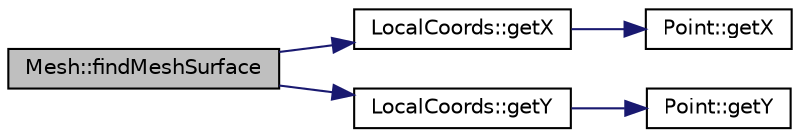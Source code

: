 digraph "Mesh::findMeshSurface"
{
  edge [fontname="Helvetica",fontsize="10",labelfontname="Helvetica",labelfontsize="10"];
  node [fontname="Helvetica",fontsize="10",shape=record];
  rankdir="LR";
  Node1 [label="Mesh::findMeshSurface",height=0.2,width=0.4,color="black", fillcolor="grey75", style="filled" fontcolor="black"];
  Node1 -> Node2 [color="midnightblue",fontsize="10",style="solid",fontname="Helvetica"];
  Node2 [label="LocalCoords::getX",height=0.2,width=0.4,color="black", fillcolor="white", style="filled",URL="$classLocalCoords.html#a9623e05ee2de4ace57a7595a154a3764",tooltip="Returns the x-coordinate for this LocalCoords location."];
  Node2 -> Node3 [color="midnightblue",fontsize="10",style="solid",fontname="Helvetica"];
  Node3 [label="Point::getX",height=0.2,width=0.4,color="black", fillcolor="white", style="filled",URL="$classPoint.html#af52a20a376f8f31e87658837565d3812",tooltip="Returns this Point&#39;s x-coordinate."];
  Node1 -> Node4 [color="midnightblue",fontsize="10",style="solid",fontname="Helvetica"];
  Node4 [label="LocalCoords::getY",height=0.2,width=0.4,color="black", fillcolor="white", style="filled",URL="$classLocalCoords.html#ac2ca0a99b00c2aa5784ff82fba2a3618",tooltip="Returns the y-coordinate for this LocalCoords location."];
  Node4 -> Node5 [color="midnightblue",fontsize="10",style="solid",fontname="Helvetica"];
  Node5 [label="Point::getY",height=0.2,width=0.4,color="black", fillcolor="white", style="filled",URL="$classPoint.html#aac5008459bf0e0053ce744a69187bae7",tooltip="Returns this Point&#39;s y-coordinate."];
}
